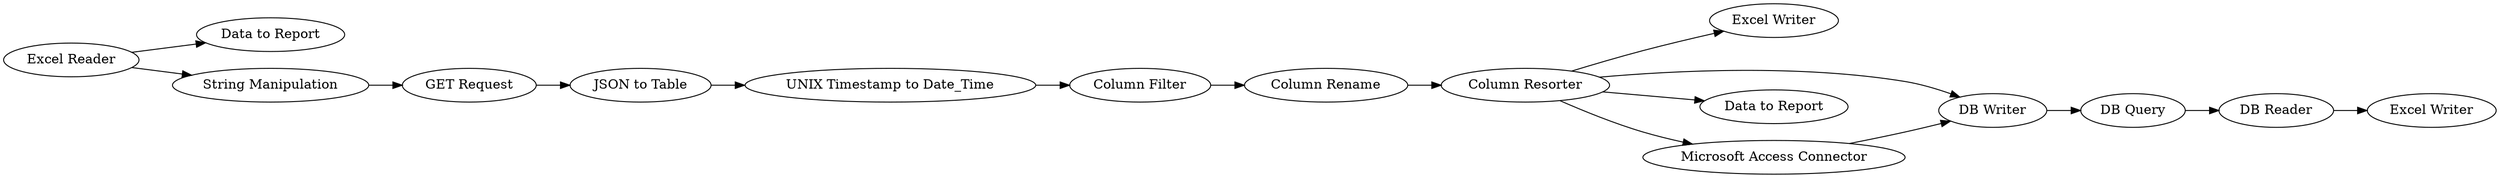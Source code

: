 digraph {
	"-7528972029785511029_14" [label="Column Rename"]
	"-7528972029785511029_13" [label="Data to Report"]
	"-7528972029785511029_15" [label="Column Resorter"]
	"-7528972029785511029_7" [label="GET Request"]
	"-7528972029785511029_731" [label="String Manipulation"]
	"-7528972029785511029_11" [label="Excel Writer"]
	"-7528972029785511029_732" [label="UNIX Timestamp to Date_Time"]
	"-7528972029785511029_738" [label="DB Writer"]
	"-7528972029785511029_10" [label="Excel Reader"]
	"-7528972029785511029_9" [label="Column Filter"]
	"-7528972029785511029_733" [label="Data to Report"]
	"-7528972029785511029_8" [label="JSON to Table"]
	"-7528972029785511029_740" [label="DB Reader"]
	"-7528972029785511029_739" [label="DB Query"]
	"-7528972029785511029_742" [label="Excel Writer"]
	"-7528972029785511029_735" [label="Microsoft Access Connector"]
	"-7528972029785511029_740" -> "-7528972029785511029_742"
	"-7528972029785511029_7" -> "-7528972029785511029_8"
	"-7528972029785511029_15" -> "-7528972029785511029_733"
	"-7528972029785511029_731" -> "-7528972029785511029_7"
	"-7528972029785511029_15" -> "-7528972029785511029_738"
	"-7528972029785511029_14" -> "-7528972029785511029_15"
	"-7528972029785511029_8" -> "-7528972029785511029_732"
	"-7528972029785511029_15" -> "-7528972029785511029_735"
	"-7528972029785511029_9" -> "-7528972029785511029_14"
	"-7528972029785511029_738" -> "-7528972029785511029_739"
	"-7528972029785511029_735" -> "-7528972029785511029_738"
	"-7528972029785511029_10" -> "-7528972029785511029_13"
	"-7528972029785511029_739" -> "-7528972029785511029_740"
	"-7528972029785511029_10" -> "-7528972029785511029_731"
	"-7528972029785511029_732" -> "-7528972029785511029_9"
	"-7528972029785511029_15" -> "-7528972029785511029_11"
	rankdir=LR
}

